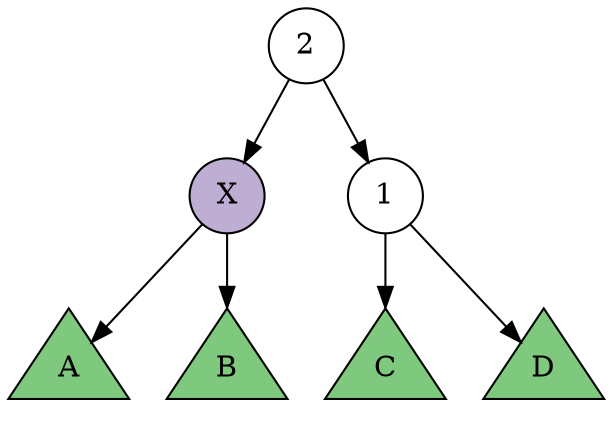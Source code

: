digraph g {
    node[shape=circle fixedsize=true style=filled fillcolor=white colorscheme=accent8 ];
    2->3;
    2->1;
    1->C;
    1->D;
    3->A;
    3->B;
    A,B,C,D[shape=triangle height=0.8 width=0.8 fillcolor="1"];
    3[label="X" fillcolor="2"]
}
